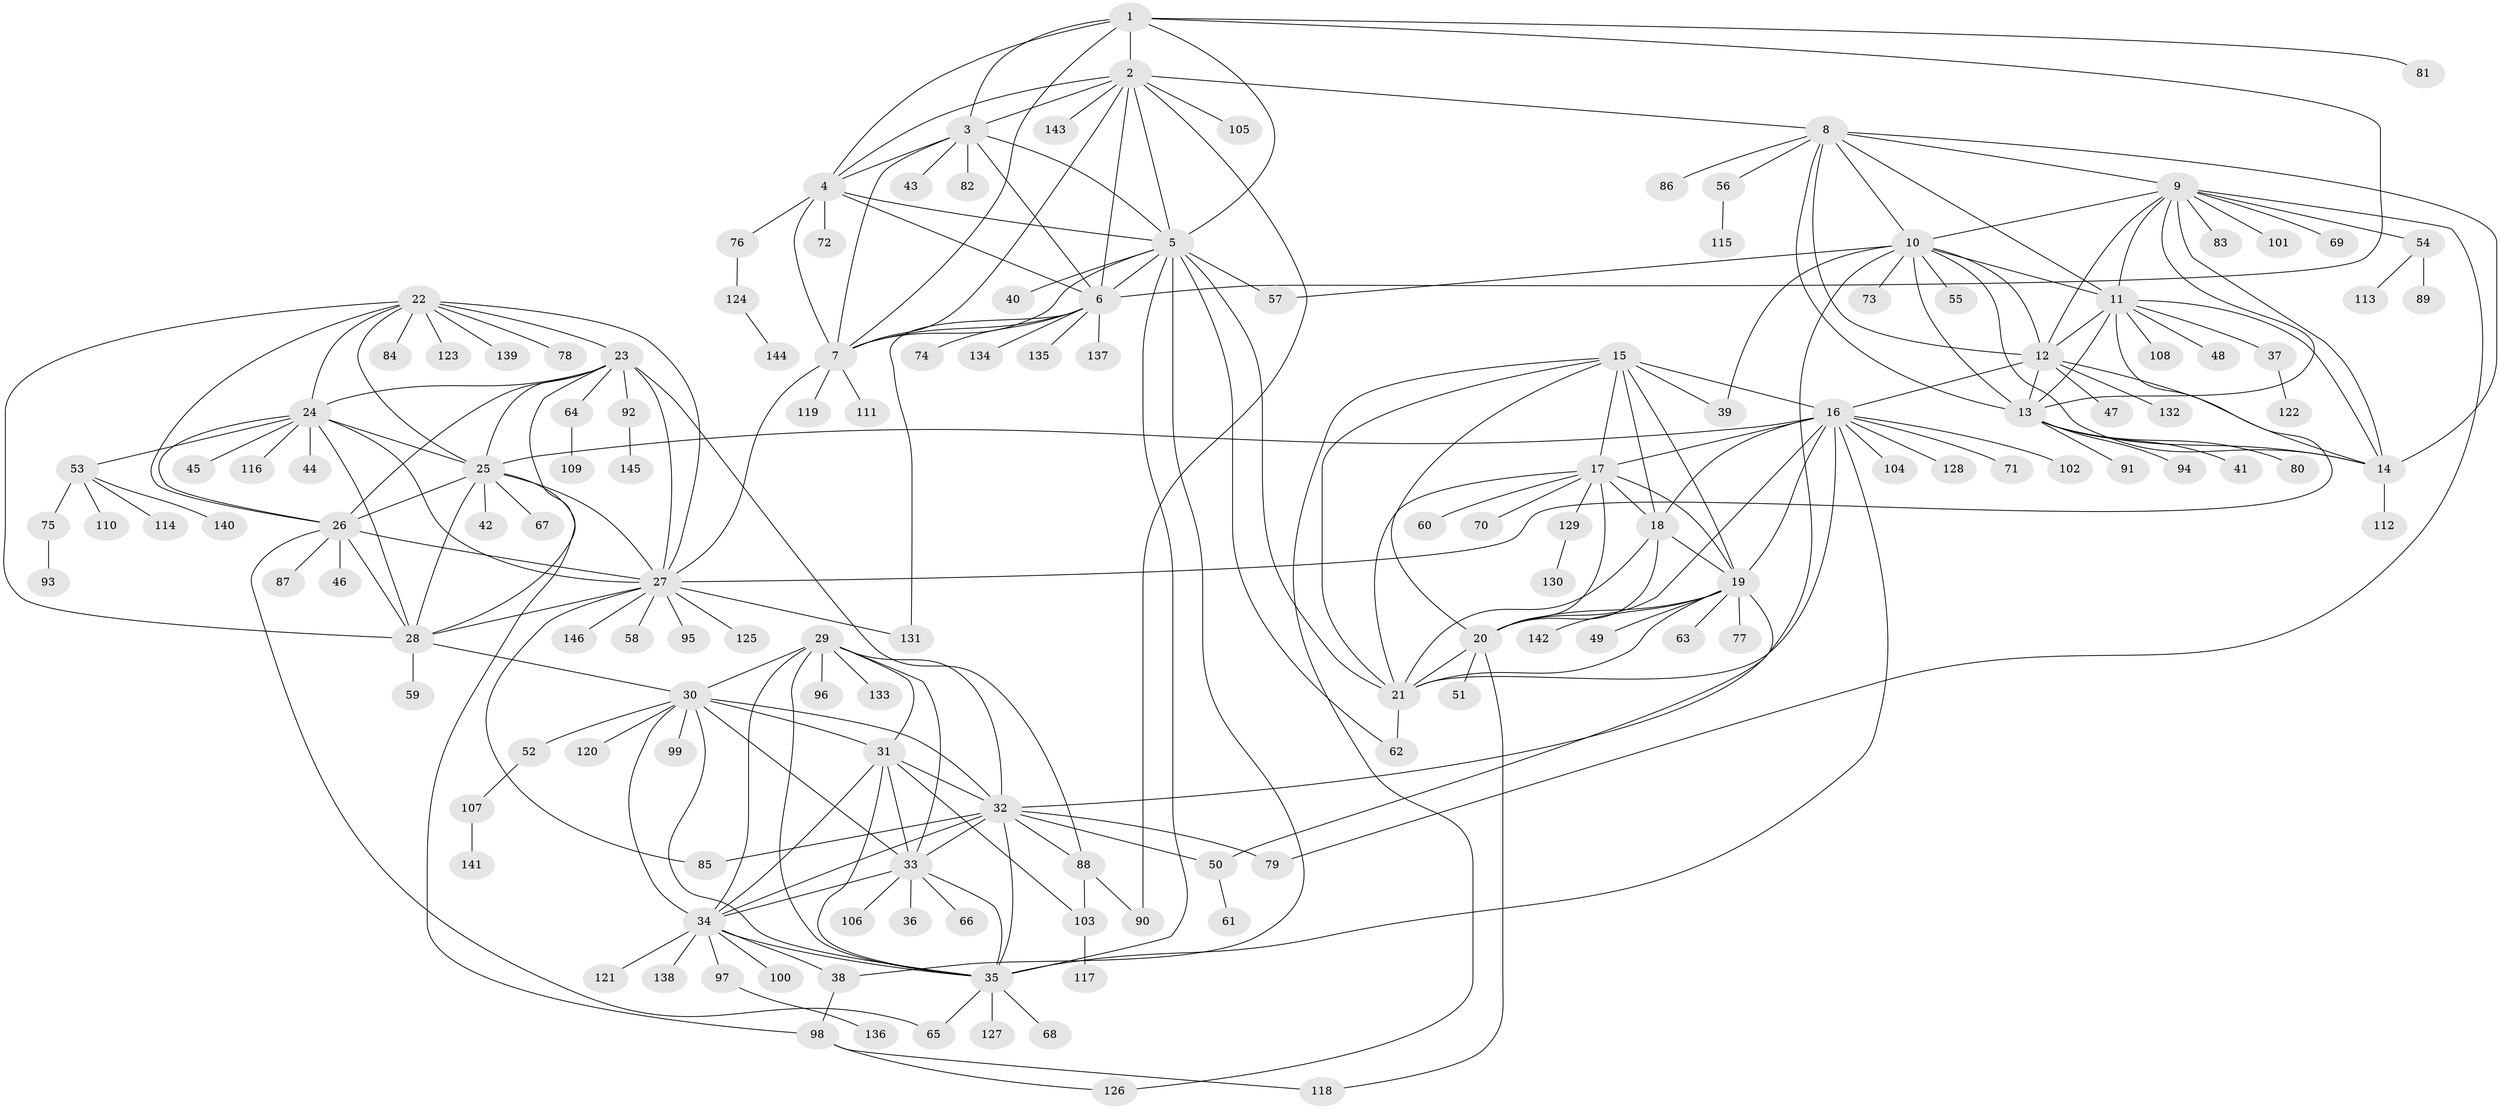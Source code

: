 // coarse degree distribution, {6: 0.03571428571428571, 9: 0.03571428571428571, 7: 0.044642857142857144, 8: 0.03571428571428571, 11: 0.05357142857142857, 10: 0.026785714285714284, 14: 0.008928571428571428, 5: 0.03571428571428571, 2: 0.09821428571428571, 1: 0.5982142857142857, 3: 0.017857142857142856, 4: 0.008928571428571428}
// Generated by graph-tools (version 1.1) at 2025/24/03/03/25 07:24:14]
// undirected, 146 vertices, 241 edges
graph export_dot {
graph [start="1"]
  node [color=gray90,style=filled];
  1;
  2;
  3;
  4;
  5;
  6;
  7;
  8;
  9;
  10;
  11;
  12;
  13;
  14;
  15;
  16;
  17;
  18;
  19;
  20;
  21;
  22;
  23;
  24;
  25;
  26;
  27;
  28;
  29;
  30;
  31;
  32;
  33;
  34;
  35;
  36;
  37;
  38;
  39;
  40;
  41;
  42;
  43;
  44;
  45;
  46;
  47;
  48;
  49;
  50;
  51;
  52;
  53;
  54;
  55;
  56;
  57;
  58;
  59;
  60;
  61;
  62;
  63;
  64;
  65;
  66;
  67;
  68;
  69;
  70;
  71;
  72;
  73;
  74;
  75;
  76;
  77;
  78;
  79;
  80;
  81;
  82;
  83;
  84;
  85;
  86;
  87;
  88;
  89;
  90;
  91;
  92;
  93;
  94;
  95;
  96;
  97;
  98;
  99;
  100;
  101;
  102;
  103;
  104;
  105;
  106;
  107;
  108;
  109;
  110;
  111;
  112;
  113;
  114;
  115;
  116;
  117;
  118;
  119;
  120;
  121;
  122;
  123;
  124;
  125;
  126;
  127;
  128;
  129;
  130;
  131;
  132;
  133;
  134;
  135;
  136;
  137;
  138;
  139;
  140;
  141;
  142;
  143;
  144;
  145;
  146;
  1 -- 2;
  1 -- 3;
  1 -- 4;
  1 -- 5;
  1 -- 6;
  1 -- 7;
  1 -- 81;
  2 -- 3;
  2 -- 4;
  2 -- 5;
  2 -- 6;
  2 -- 7;
  2 -- 8;
  2 -- 90;
  2 -- 105;
  2 -- 143;
  3 -- 4;
  3 -- 5;
  3 -- 6;
  3 -- 7;
  3 -- 43;
  3 -- 82;
  4 -- 5;
  4 -- 6;
  4 -- 7;
  4 -- 72;
  4 -- 76;
  5 -- 6;
  5 -- 7;
  5 -- 21;
  5 -- 35;
  5 -- 38;
  5 -- 40;
  5 -- 57;
  5 -- 62;
  6 -- 7;
  6 -- 74;
  6 -- 131;
  6 -- 134;
  6 -- 135;
  6 -- 137;
  7 -- 27;
  7 -- 111;
  7 -- 119;
  8 -- 9;
  8 -- 10;
  8 -- 11;
  8 -- 12;
  8 -- 13;
  8 -- 14;
  8 -- 56;
  8 -- 86;
  9 -- 10;
  9 -- 11;
  9 -- 12;
  9 -- 13;
  9 -- 14;
  9 -- 54;
  9 -- 69;
  9 -- 79;
  9 -- 83;
  9 -- 101;
  10 -- 11;
  10 -- 12;
  10 -- 13;
  10 -- 14;
  10 -- 32;
  10 -- 39;
  10 -- 55;
  10 -- 57;
  10 -- 73;
  11 -- 12;
  11 -- 13;
  11 -- 14;
  11 -- 27;
  11 -- 37;
  11 -- 48;
  11 -- 108;
  12 -- 13;
  12 -- 14;
  12 -- 16;
  12 -- 47;
  12 -- 132;
  13 -- 14;
  13 -- 41;
  13 -- 80;
  13 -- 91;
  13 -- 94;
  14 -- 112;
  15 -- 16;
  15 -- 17;
  15 -- 18;
  15 -- 19;
  15 -- 20;
  15 -- 21;
  15 -- 39;
  15 -- 126;
  16 -- 17;
  16 -- 18;
  16 -- 19;
  16 -- 20;
  16 -- 21;
  16 -- 25;
  16 -- 35;
  16 -- 71;
  16 -- 102;
  16 -- 104;
  16 -- 128;
  17 -- 18;
  17 -- 19;
  17 -- 20;
  17 -- 21;
  17 -- 60;
  17 -- 70;
  17 -- 129;
  18 -- 19;
  18 -- 20;
  18 -- 21;
  19 -- 20;
  19 -- 21;
  19 -- 49;
  19 -- 50;
  19 -- 63;
  19 -- 77;
  19 -- 142;
  20 -- 21;
  20 -- 51;
  20 -- 118;
  21 -- 62;
  22 -- 23;
  22 -- 24;
  22 -- 25;
  22 -- 26;
  22 -- 27;
  22 -- 28;
  22 -- 78;
  22 -- 84;
  22 -- 123;
  22 -- 139;
  23 -- 24;
  23 -- 25;
  23 -- 26;
  23 -- 27;
  23 -- 28;
  23 -- 64;
  23 -- 88;
  23 -- 92;
  24 -- 25;
  24 -- 26;
  24 -- 27;
  24 -- 28;
  24 -- 44;
  24 -- 45;
  24 -- 53;
  24 -- 116;
  25 -- 26;
  25 -- 27;
  25 -- 28;
  25 -- 42;
  25 -- 67;
  25 -- 98;
  26 -- 27;
  26 -- 28;
  26 -- 46;
  26 -- 65;
  26 -- 87;
  27 -- 28;
  27 -- 58;
  27 -- 85;
  27 -- 95;
  27 -- 125;
  27 -- 131;
  27 -- 146;
  28 -- 30;
  28 -- 59;
  29 -- 30;
  29 -- 31;
  29 -- 32;
  29 -- 33;
  29 -- 34;
  29 -- 35;
  29 -- 96;
  29 -- 133;
  30 -- 31;
  30 -- 32;
  30 -- 33;
  30 -- 34;
  30 -- 35;
  30 -- 52;
  30 -- 99;
  30 -- 120;
  31 -- 32;
  31 -- 33;
  31 -- 34;
  31 -- 35;
  31 -- 103;
  32 -- 33;
  32 -- 34;
  32 -- 35;
  32 -- 50;
  32 -- 79;
  32 -- 85;
  32 -- 88;
  33 -- 34;
  33 -- 35;
  33 -- 36;
  33 -- 66;
  33 -- 106;
  34 -- 35;
  34 -- 38;
  34 -- 97;
  34 -- 100;
  34 -- 121;
  34 -- 138;
  35 -- 65;
  35 -- 68;
  35 -- 127;
  37 -- 122;
  38 -- 98;
  50 -- 61;
  52 -- 107;
  53 -- 75;
  53 -- 110;
  53 -- 114;
  53 -- 140;
  54 -- 89;
  54 -- 113;
  56 -- 115;
  64 -- 109;
  75 -- 93;
  76 -- 124;
  88 -- 90;
  88 -- 103;
  92 -- 145;
  97 -- 136;
  98 -- 118;
  98 -- 126;
  103 -- 117;
  107 -- 141;
  124 -- 144;
  129 -- 130;
}

